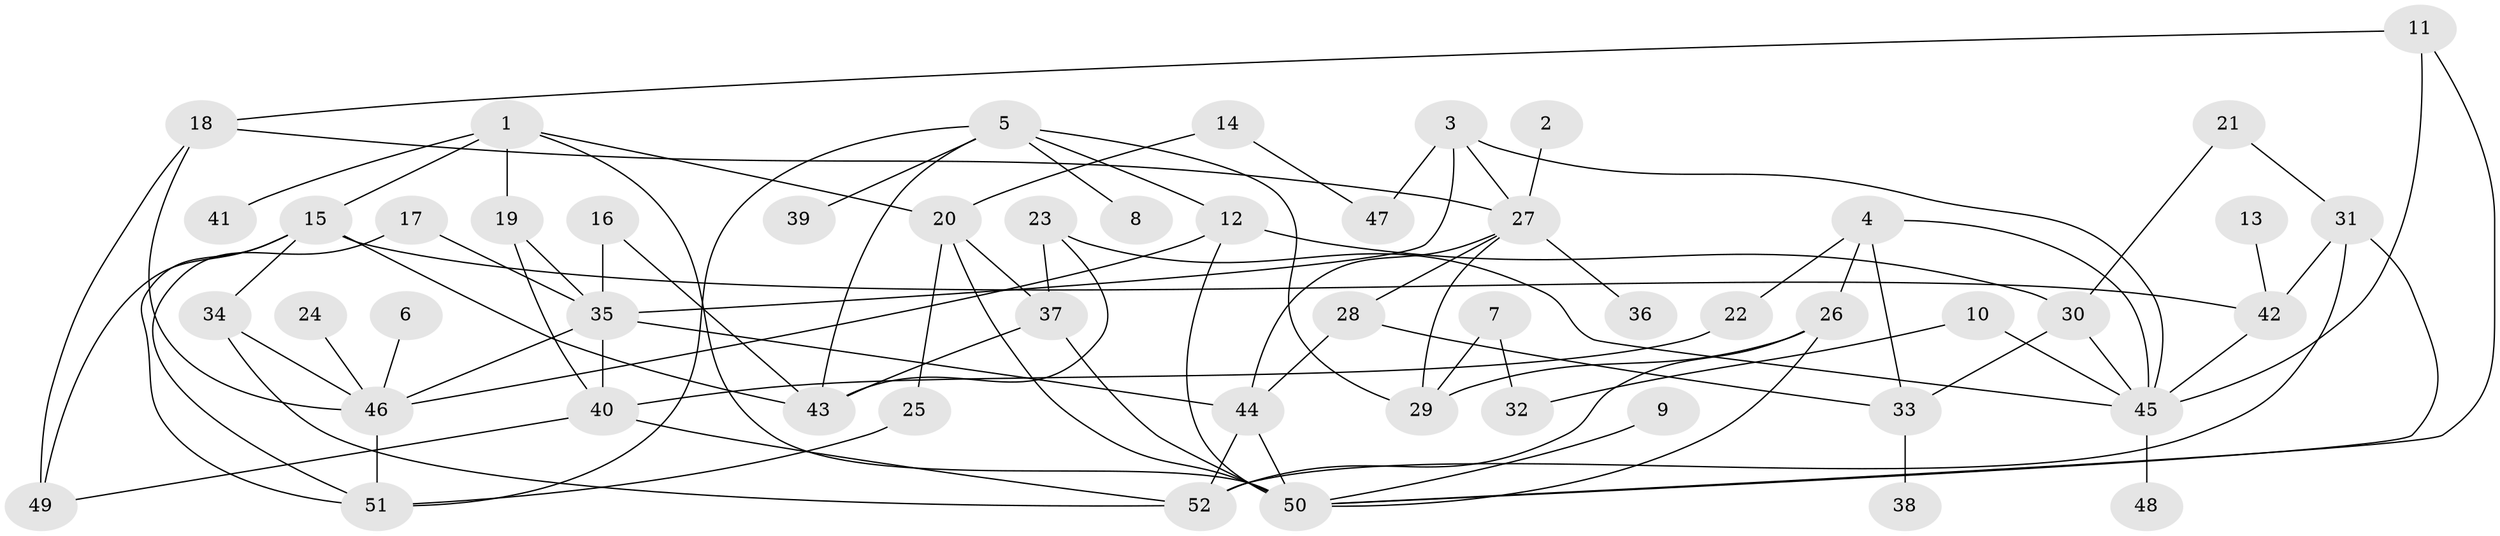 // original degree distribution, {4: 0.17307692307692307, 7: 0.009615384615384616, 8: 0.009615384615384616, 5: 0.07692307692307693, 6: 0.019230769230769232, 2: 0.3557692307692308, 1: 0.20192307692307693, 3: 0.15384615384615385}
// Generated by graph-tools (version 1.1) at 2025/25/03/09/25 03:25:32]
// undirected, 52 vertices, 89 edges
graph export_dot {
graph [start="1"]
  node [color=gray90,style=filled];
  1;
  2;
  3;
  4;
  5;
  6;
  7;
  8;
  9;
  10;
  11;
  12;
  13;
  14;
  15;
  16;
  17;
  18;
  19;
  20;
  21;
  22;
  23;
  24;
  25;
  26;
  27;
  28;
  29;
  30;
  31;
  32;
  33;
  34;
  35;
  36;
  37;
  38;
  39;
  40;
  41;
  42;
  43;
  44;
  45;
  46;
  47;
  48;
  49;
  50;
  51;
  52;
  1 -- 15 [weight=1.0];
  1 -- 19 [weight=1.0];
  1 -- 20 [weight=1.0];
  1 -- 41 [weight=1.0];
  1 -- 50 [weight=1.0];
  2 -- 27 [weight=1.0];
  3 -- 27 [weight=1.0];
  3 -- 35 [weight=1.0];
  3 -- 45 [weight=1.0];
  3 -- 47 [weight=1.0];
  4 -- 22 [weight=1.0];
  4 -- 26 [weight=1.0];
  4 -- 33 [weight=1.0];
  4 -- 45 [weight=1.0];
  5 -- 8 [weight=1.0];
  5 -- 12 [weight=1.0];
  5 -- 29 [weight=1.0];
  5 -- 39 [weight=1.0];
  5 -- 43 [weight=1.0];
  5 -- 51 [weight=1.0];
  6 -- 46 [weight=1.0];
  7 -- 29 [weight=1.0];
  7 -- 32 [weight=1.0];
  9 -- 50 [weight=1.0];
  10 -- 32 [weight=1.0];
  10 -- 45 [weight=1.0];
  11 -- 18 [weight=1.0];
  11 -- 45 [weight=1.0];
  11 -- 50 [weight=1.0];
  12 -- 30 [weight=1.0];
  12 -- 46 [weight=1.0];
  12 -- 50 [weight=1.0];
  13 -- 42 [weight=1.0];
  14 -- 20 [weight=1.0];
  14 -- 47 [weight=1.0];
  15 -- 34 [weight=1.0];
  15 -- 42 [weight=1.0];
  15 -- 43 [weight=1.0];
  15 -- 49 [weight=1.0];
  15 -- 51 [weight=1.0];
  16 -- 35 [weight=1.0];
  16 -- 43 [weight=1.0];
  17 -- 35 [weight=1.0];
  17 -- 51 [weight=1.0];
  18 -- 27 [weight=1.0];
  18 -- 46 [weight=1.0];
  18 -- 49 [weight=1.0];
  19 -- 35 [weight=1.0];
  19 -- 40 [weight=1.0];
  20 -- 25 [weight=1.0];
  20 -- 37 [weight=1.0];
  20 -- 50 [weight=1.0];
  21 -- 30 [weight=1.0];
  21 -- 31 [weight=1.0];
  22 -- 40 [weight=1.0];
  23 -- 37 [weight=1.0];
  23 -- 43 [weight=1.0];
  23 -- 45 [weight=1.0];
  24 -- 46 [weight=1.0];
  25 -- 51 [weight=1.0];
  26 -- 29 [weight=1.0];
  26 -- 50 [weight=1.0];
  26 -- 52 [weight=1.0];
  27 -- 28 [weight=1.0];
  27 -- 29 [weight=1.0];
  27 -- 36 [weight=1.0];
  27 -- 44 [weight=1.0];
  28 -- 33 [weight=1.0];
  28 -- 44 [weight=1.0];
  30 -- 33 [weight=1.0];
  30 -- 45 [weight=1.0];
  31 -- 42 [weight=1.0];
  31 -- 50 [weight=1.0];
  31 -- 52 [weight=1.0];
  33 -- 38 [weight=1.0];
  34 -- 46 [weight=1.0];
  34 -- 52 [weight=1.0];
  35 -- 40 [weight=1.0];
  35 -- 44 [weight=1.0];
  35 -- 46 [weight=1.0];
  37 -- 43 [weight=1.0];
  37 -- 50 [weight=1.0];
  40 -- 49 [weight=1.0];
  40 -- 52 [weight=1.0];
  42 -- 45 [weight=1.0];
  44 -- 50 [weight=1.0];
  44 -- 52 [weight=1.0];
  45 -- 48 [weight=1.0];
  46 -- 51 [weight=1.0];
}
